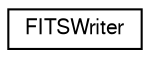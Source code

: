 digraph "Graphical Class Hierarchy"
{
  edge [fontname="FreeSans",fontsize="10",labelfontname="FreeSans",labelfontsize="10"];
  node [fontname="FreeSans",fontsize="10",shape=record];
  rankdir="LR";
  Node1 [label="FITSWriter",height=0.2,width=0.4,color="black", fillcolor="white", style="filled",URL="$class_f_i_t_s_writer.html",tooltip="Thin wrapper around some of FITSIO&#39;s FITS file writing functions. "];
}
